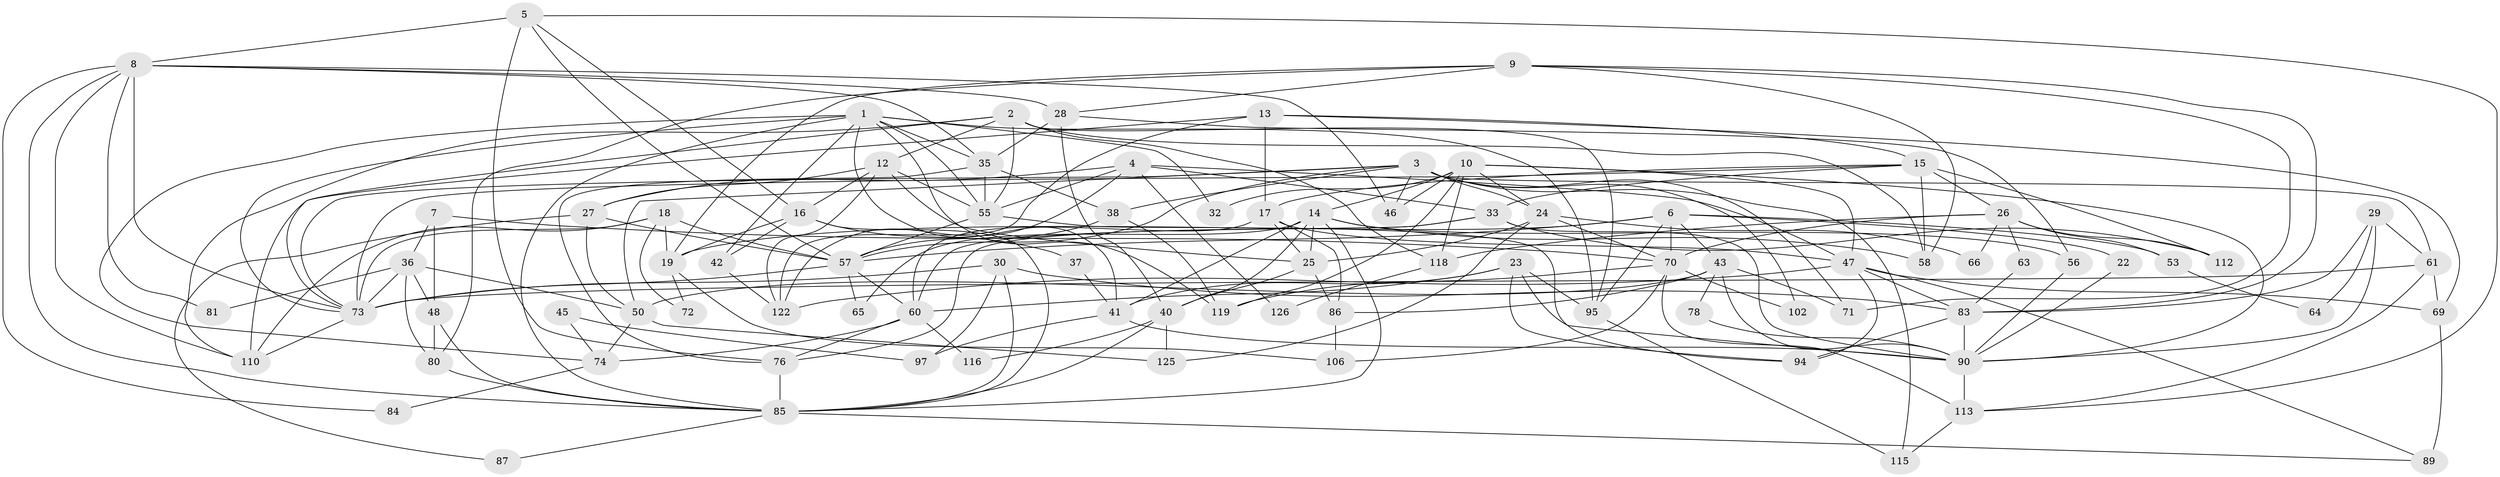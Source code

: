 // original degree distribution, {6: 0.10077519379844961, 3: 0.24031007751937986, 5: 0.20155038759689922, 2: 0.17054263565891473, 7: 0.046511627906976744, 4: 0.23255813953488372, 9: 0.007751937984496124}
// Generated by graph-tools (version 1.1) at 2025/42/03/06/25 10:42:00]
// undirected, 85 vertices, 210 edges
graph export_dot {
graph [start="1"]
  node [color=gray90,style=filled];
  1 [super="+109"];
  2 [super="+104"];
  3 [super="+21"];
  4;
  5 [super="+49"];
  6 [super="+128"];
  7 [super="+20"];
  8 [super="+11"];
  9 [super="+105"];
  10 [super="+121"];
  12;
  13 [super="+31"];
  14 [super="+44"];
  15 [super="+54"];
  16 [super="+82"];
  17 [super="+77"];
  18;
  19 [super="+129"];
  22;
  23 [super="+68"];
  24 [super="+123"];
  25 [super="+52"];
  26 [super="+39"];
  27 [super="+51"];
  28;
  29 [super="+99"];
  30;
  32;
  33 [super="+34"];
  35 [super="+107"];
  36 [super="+101"];
  37;
  38 [super="+67"];
  40 [super="+93"];
  41 [super="+79"];
  42;
  43 [super="+59"];
  45;
  46;
  47 [super="+117"];
  48;
  50 [super="+120"];
  53;
  55 [super="+62"];
  56;
  57 [super="+75"];
  58;
  60 [super="+108"];
  61 [super="+96"];
  63;
  64;
  65;
  66;
  69 [super="+91"];
  70 [super="+111"];
  71;
  72;
  73 [super="+100"];
  74 [super="+127"];
  76;
  78;
  80;
  81;
  83 [super="+88"];
  84;
  85 [super="+98"];
  86 [super="+114"];
  87;
  89;
  90 [super="+92"];
  94;
  95 [super="+103"];
  97;
  102;
  106;
  110;
  112;
  113;
  115;
  116;
  118;
  119 [super="+124"];
  122;
  125;
  126;
  1 -- 42;
  1 -- 95;
  1 -- 73;
  1 -- 85;
  1 -- 74;
  1 -- 32;
  1 -- 35;
  1 -- 119;
  1 -- 55;
  1 -- 41;
  2 -- 55;
  2 -- 73;
  2 -- 118;
  2 -- 58;
  2 -- 12;
  2 -- 110;
  2 -- 95;
  3 -- 115;
  3 -- 24;
  3 -- 102;
  3 -- 50;
  3 -- 38;
  3 -- 71;
  3 -- 73;
  3 -- 61;
  3 -- 46;
  3 -- 57;
  4 -- 55;
  4 -- 27;
  4 -- 122;
  4 -- 126;
  4 -- 33;
  4 -- 47;
  5 -- 113;
  5 -- 16;
  5 -- 57;
  5 -- 76;
  5 -- 8;
  6 -- 57;
  6 -- 19;
  6 -- 22;
  6 -- 70;
  6 -- 53;
  6 -- 95;
  6 -- 43;
  7 -- 48;
  7 -- 36;
  7 -- 70;
  8 -- 110;
  8 -- 28;
  8 -- 73;
  8 -- 81;
  8 -- 84;
  8 -- 85;
  8 -- 35;
  8 -- 46;
  9 -- 80;
  9 -- 83;
  9 -- 19;
  9 -- 71;
  9 -- 58;
  9 -- 28;
  10 -- 24;
  10 -- 32;
  10 -- 90;
  10 -- 118;
  10 -- 119;
  10 -- 46;
  10 -- 47;
  10 -- 14;
  12 -- 122;
  12 -- 16;
  12 -- 55;
  12 -- 25;
  12 -- 27;
  13 -- 69;
  13 -- 122;
  13 -- 17;
  13 -- 15;
  13 -- 110;
  14 -- 41;
  14 -- 58;
  14 -- 40;
  14 -- 65;
  14 -- 85;
  14 -- 56;
  14 -- 25;
  15 -- 26;
  15 -- 73;
  15 -- 33;
  15 -- 112;
  15 -- 17;
  15 -- 58;
  16 -- 85;
  16 -- 42;
  16 -- 19;
  16 -- 37;
  17 -- 47;
  17 -- 60;
  17 -- 86;
  17 -- 25;
  18 -- 57;
  18 -- 110;
  18 -- 72;
  18 -- 73;
  18 -- 19;
  19 -- 72;
  19 -- 106;
  22 -- 90;
  23 -- 60 [weight=2];
  23 -- 94;
  23 -- 41;
  23 -- 90;
  23 -- 95;
  24 -- 70;
  24 -- 66 [weight=2];
  24 -- 25;
  24 -- 125;
  25 -- 40;
  25 -- 86;
  26 -- 53;
  26 -- 63;
  26 -- 112;
  26 -- 118;
  26 -- 66;
  26 -- 70;
  27 -- 50;
  27 -- 87;
  27 -- 57;
  28 -- 35;
  28 -- 56;
  28 -- 40;
  29 -- 90;
  29 -- 61;
  29 -- 64;
  29 -- 83;
  30 -- 73;
  30 -- 97;
  30 -- 83;
  30 -- 85;
  33 -- 76;
  33 -- 60;
  33 -- 90;
  33 -- 112;
  35 -- 76;
  35 -- 38;
  35 -- 55;
  36 -- 80;
  36 -- 48;
  36 -- 73;
  36 -- 81;
  36 -- 50;
  37 -- 41;
  38 -- 119;
  38 -- 57;
  40 -- 116;
  40 -- 85;
  40 -- 125;
  41 -- 97;
  41 -- 90;
  42 -- 122;
  43 -- 50;
  43 -- 90;
  43 -- 78;
  43 -- 86;
  43 -- 71;
  45 -- 97;
  45 -- 74;
  47 -- 69;
  47 -- 122;
  47 -- 83;
  47 -- 89;
  47 -- 94;
  48 -- 85;
  48 -- 80;
  50 -- 74 [weight=2];
  50 -- 125;
  53 -- 64;
  55 -- 94;
  55 -- 57;
  56 -- 90;
  57 -- 65;
  57 -- 73;
  57 -- 60;
  60 -- 116;
  60 -- 74;
  60 -- 76;
  61 -- 113;
  61 -- 73;
  61 -- 69;
  63 -- 83;
  69 -- 89;
  70 -- 106;
  70 -- 113;
  70 -- 119;
  70 -- 102;
  73 -- 110;
  74 -- 84;
  76 -- 85;
  78 -- 90;
  80 -- 85;
  83 -- 94;
  83 -- 90;
  85 -- 87;
  85 -- 89;
  86 -- 106;
  90 -- 113;
  95 -- 115;
  113 -- 115;
  118 -- 126;
}
